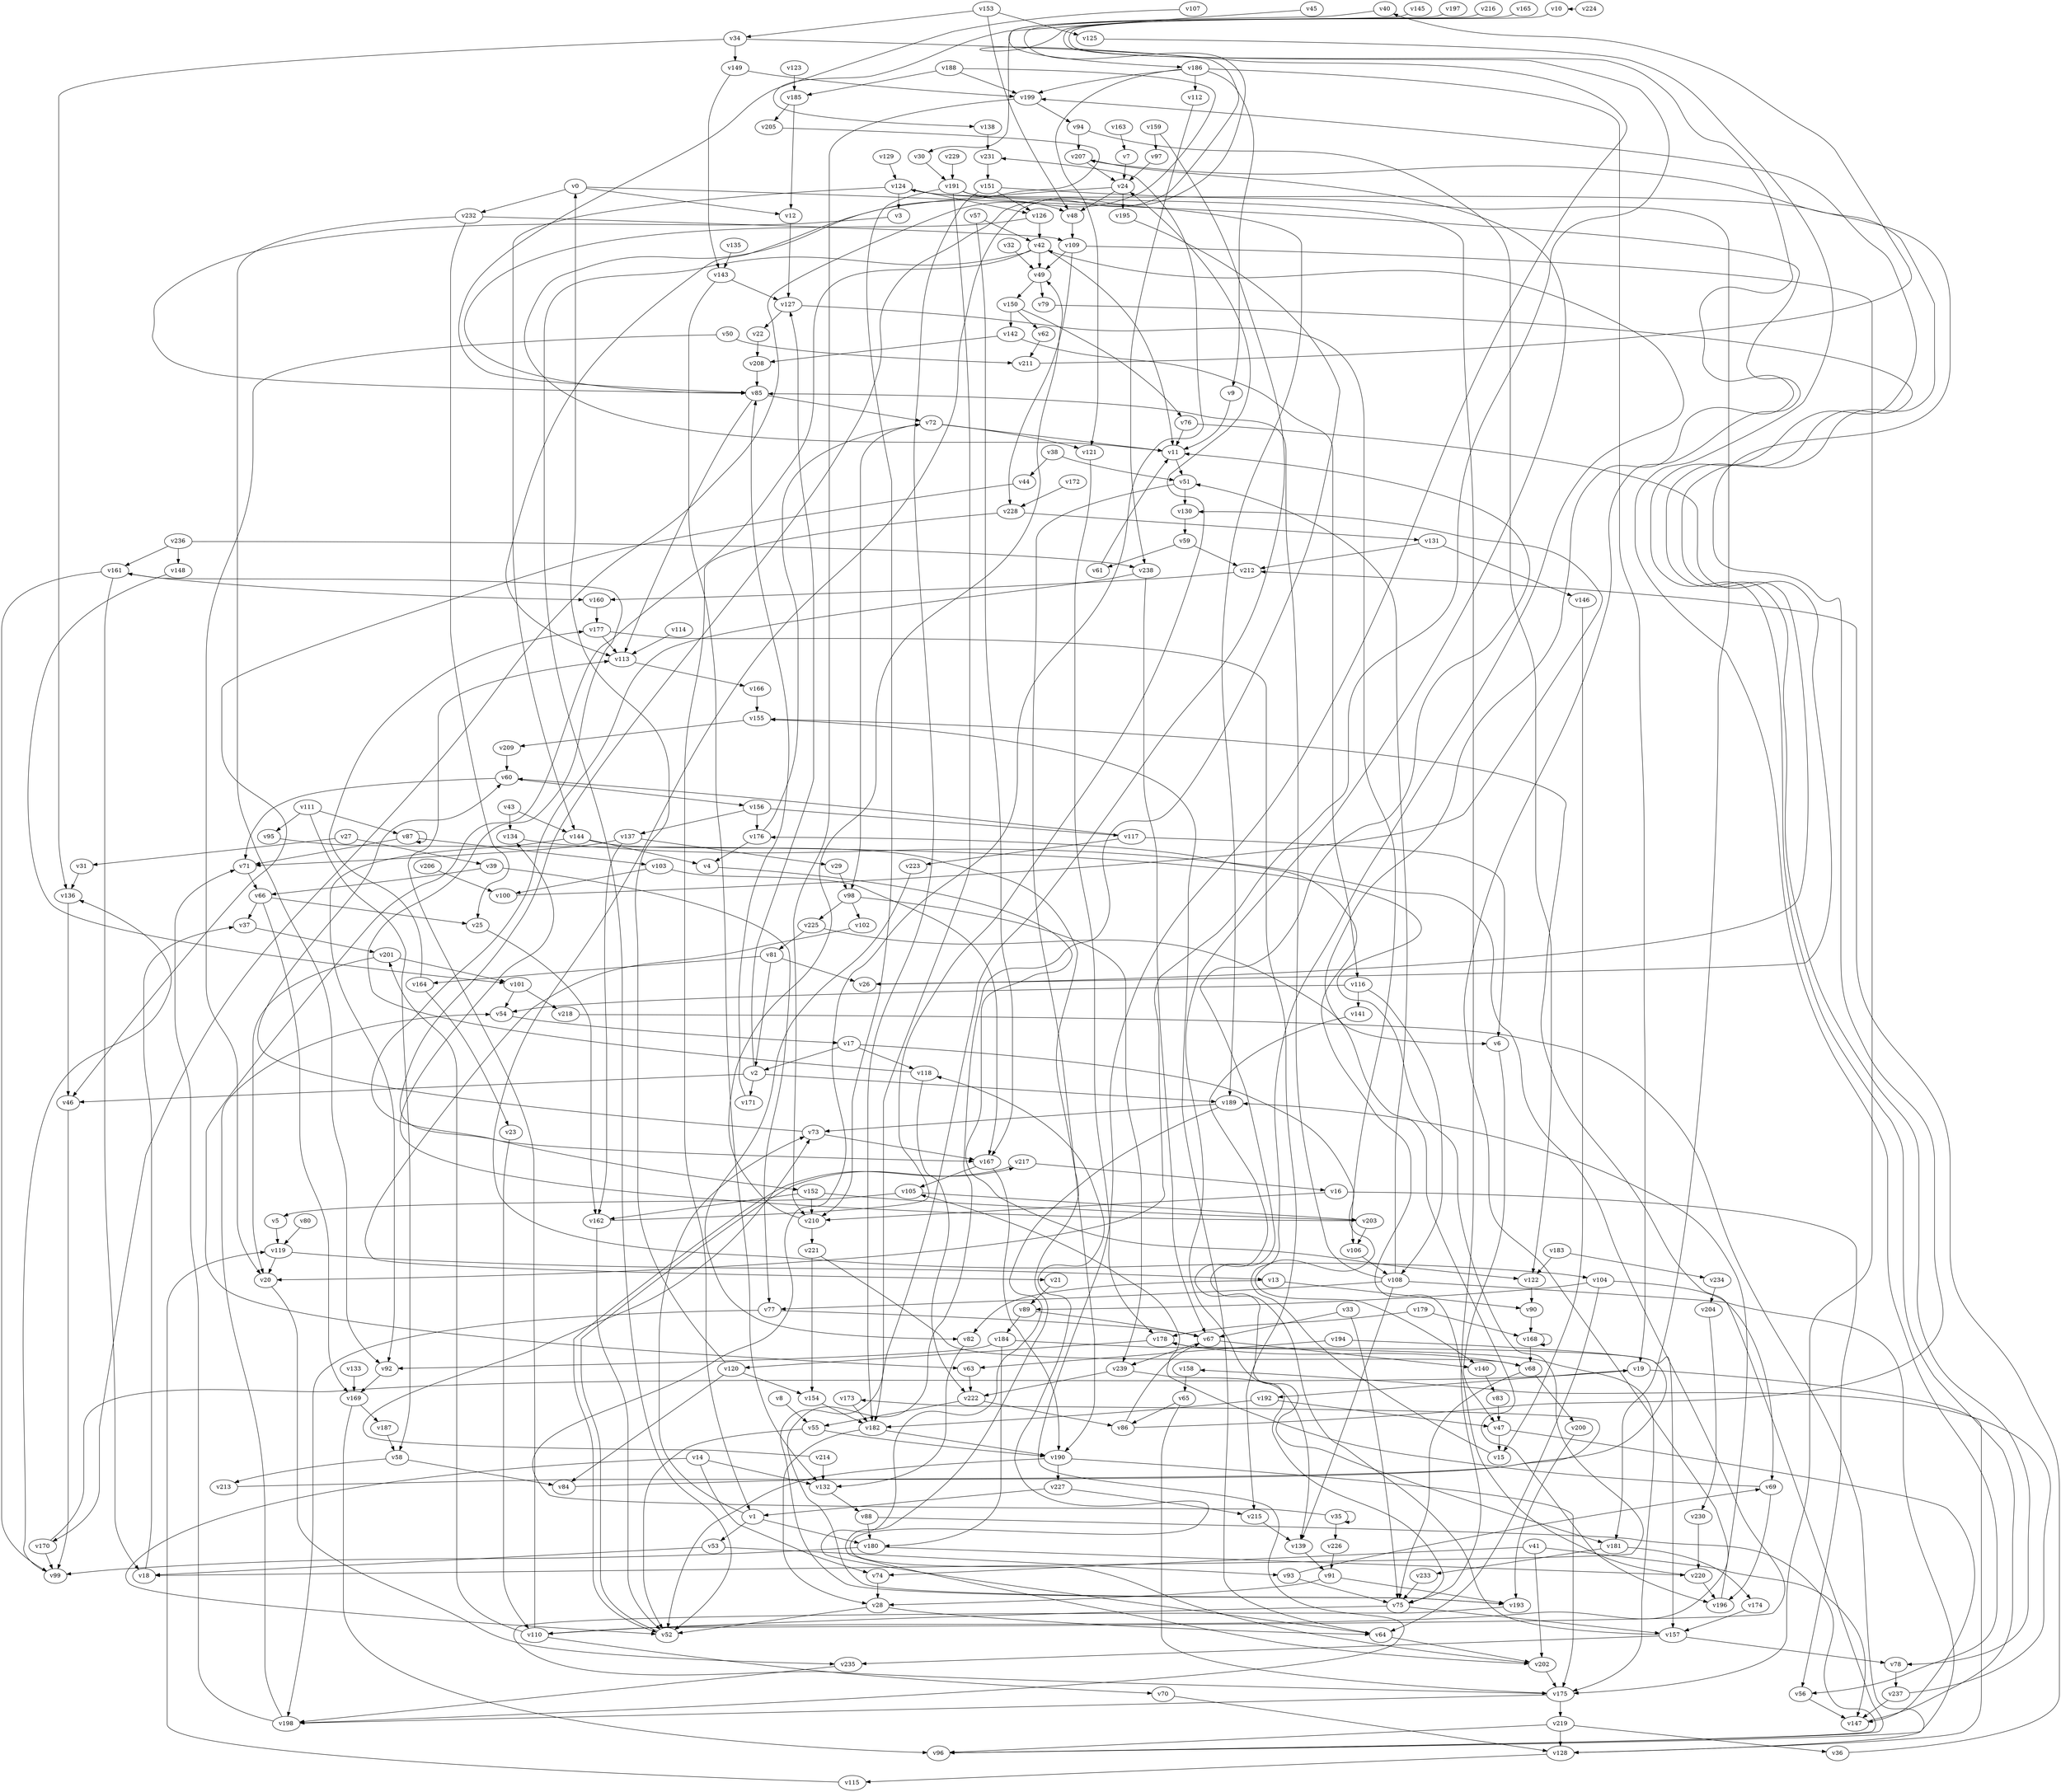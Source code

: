 // Benchmark game 358 - 240 vertices
// time_bound: 76
// targets: v184
digraph G {
    v0 [name="v0", player=1];
    v1 [name="v1", player=1];
    v2 [name="v2", player=1];
    v3 [name="v3", player=0];
    v4 [name="v4", player=0];
    v5 [name="v5", player=1];
    v6 [name="v6", player=0];
    v7 [name="v7", player=1];
    v8 [name="v8", player=1];
    v9 [name="v9", player=1];
    v10 [name="v10", player=1];
    v11 [name="v11", player=1];
    v12 [name="v12", player=1];
    v13 [name="v13", player=0];
    v14 [name="v14", player=1];
    v15 [name="v15", player=1];
    v16 [name="v16", player=1];
    v17 [name="v17", player=0];
    v18 [name="v18", player=0];
    v19 [name="v19", player=1];
    v20 [name="v20", player=1];
    v21 [name="v21", player=0];
    v22 [name="v22", player=0];
    v23 [name="v23", player=0];
    v24 [name="v24", player=0];
    v25 [name="v25", player=1];
    v26 [name="v26", player=0];
    v27 [name="v27", player=0];
    v28 [name="v28", player=0];
    v29 [name="v29", player=0];
    v30 [name="v30", player=1];
    v31 [name="v31", player=1];
    v32 [name="v32", player=0];
    v33 [name="v33", player=0];
    v34 [name="v34", player=0];
    v35 [name="v35", player=0];
    v36 [name="v36", player=0];
    v37 [name="v37", player=1];
    v38 [name="v38", player=1];
    v39 [name="v39", player=0];
    v40 [name="v40", player=0];
    v41 [name="v41", player=0];
    v42 [name="v42", player=0];
    v43 [name="v43", player=1];
    v44 [name="v44", player=0];
    v45 [name="v45", player=0];
    v46 [name="v46", player=1];
    v47 [name="v47", player=0];
    v48 [name="v48", player=1];
    v49 [name="v49", player=0];
    v50 [name="v50", player=1];
    v51 [name="v51", player=1];
    v52 [name="v52", player=0];
    v53 [name="v53", player=0];
    v54 [name="v54", player=1];
    v55 [name="v55", player=1];
    v56 [name="v56", player=1];
    v57 [name="v57", player=0];
    v58 [name="v58", player=0];
    v59 [name="v59", player=0];
    v60 [name="v60", player=1];
    v61 [name="v61", player=1];
    v62 [name="v62", player=0];
    v63 [name="v63", player=0];
    v64 [name="v64", player=1];
    v65 [name="v65", player=1];
    v66 [name="v66", player=0];
    v67 [name="v67", player=0];
    v68 [name="v68", player=1];
    v69 [name="v69", player=0];
    v70 [name="v70", player=1];
    v71 [name="v71", player=0];
    v72 [name="v72", player=0];
    v73 [name="v73", player=1];
    v74 [name="v74", player=1];
    v75 [name="v75", player=0];
    v76 [name="v76", player=0];
    v77 [name="v77", player=0];
    v78 [name="v78", player=0];
    v79 [name="v79", player=1];
    v80 [name="v80", player=0];
    v81 [name="v81", player=1];
    v82 [name="v82", player=1];
    v83 [name="v83", player=0];
    v84 [name="v84", player=0];
    v85 [name="v85", player=0];
    v86 [name="v86", player=1];
    v87 [name="v87", player=1];
    v88 [name="v88", player=0];
    v89 [name="v89", player=0];
    v90 [name="v90", player=1];
    v91 [name="v91", player=1];
    v92 [name="v92", player=1];
    v93 [name="v93", player=1];
    v94 [name="v94", player=0];
    v95 [name="v95", player=0];
    v96 [name="v96", player=1];
    v97 [name="v97", player=1];
    v98 [name="v98", player=0];
    v99 [name="v99", player=0];
    v100 [name="v100", player=1];
    v101 [name="v101", player=0];
    v102 [name="v102", player=0];
    v103 [name="v103", player=1];
    v104 [name="v104", player=0];
    v105 [name="v105", player=0];
    v106 [name="v106", player=0];
    v107 [name="v107", player=0];
    v108 [name="v108", player=1];
    v109 [name="v109", player=1];
    v110 [name="v110", player=0];
    v111 [name="v111", player=1];
    v112 [name="v112", player=1];
    v113 [name="v113", player=1];
    v114 [name="v114", player=1];
    v115 [name="v115", player=1];
    v116 [name="v116", player=1];
    v117 [name="v117", player=0];
    v118 [name="v118", player=0];
    v119 [name="v119", player=0];
    v120 [name="v120", player=1];
    v121 [name="v121", player=0];
    v122 [name="v122", player=0];
    v123 [name="v123", player=1];
    v124 [name="v124", player=0];
    v125 [name="v125", player=1];
    v126 [name="v126", player=0];
    v127 [name="v127", player=1];
    v128 [name="v128", player=1];
    v129 [name="v129", player=0];
    v130 [name="v130", player=1];
    v131 [name="v131", player=0];
    v132 [name="v132", player=0];
    v133 [name="v133", player=1];
    v134 [name="v134", player=1];
    v135 [name="v135", player=1];
    v136 [name="v136", player=1];
    v137 [name="v137", player=1];
    v138 [name="v138", player=0];
    v139 [name="v139", player=0];
    v140 [name="v140", player=1];
    v141 [name="v141", player=1];
    v142 [name="v142", player=0];
    v143 [name="v143", player=0];
    v144 [name="v144", player=1];
    v145 [name="v145", player=1];
    v146 [name="v146", player=1];
    v147 [name="v147", player=1];
    v148 [name="v148", player=0];
    v149 [name="v149", player=1];
    v150 [name="v150", player=1];
    v151 [name="v151", player=0];
    v152 [name="v152", player=0];
    v153 [name="v153", player=0];
    v154 [name="v154", player=0];
    v155 [name="v155", player=0];
    v156 [name="v156", player=0];
    v157 [name="v157", player=1];
    v158 [name="v158", player=1];
    v159 [name="v159", player=1];
    v160 [name="v160", player=0];
    v161 [name="v161", player=0];
    v162 [name="v162", player=0];
    v163 [name="v163", player=0];
    v164 [name="v164", player=1];
    v165 [name="v165", player=1];
    v166 [name="v166", player=1];
    v167 [name="v167", player=1];
    v168 [name="v168", player=1];
    v169 [name="v169", player=0];
    v170 [name="v170", player=0];
    v171 [name="v171", player=0];
    v172 [name="v172", player=0];
    v173 [name="v173", player=1];
    v174 [name="v174", player=0];
    v175 [name="v175", player=1];
    v176 [name="v176", player=1];
    v177 [name="v177", player=0];
    v178 [name="v178", player=1];
    v179 [name="v179", player=0];
    v180 [name="v180", player=1];
    v181 [name="v181", player=0];
    v182 [name="v182", player=0];
    v183 [name="v183", player=0];
    v184 [name="v184", player=0, target=1];
    v185 [name="v185", player=1];
    v186 [name="v186", player=0];
    v187 [name="v187", player=1];
    v188 [name="v188", player=1];
    v189 [name="v189", player=1];
    v190 [name="v190", player=1];
    v191 [name="v191", player=0];
    v192 [name="v192", player=0];
    v193 [name="v193", player=0];
    v194 [name="v194", player=1];
    v195 [name="v195", player=0];
    v196 [name="v196", player=0];
    v197 [name="v197", player=1];
    v198 [name="v198", player=1];
    v199 [name="v199", player=1];
    v200 [name="v200", player=1];
    v201 [name="v201", player=1];
    v202 [name="v202", player=1];
    v203 [name="v203", player=1];
    v204 [name="v204", player=1];
    v205 [name="v205", player=0];
    v206 [name="v206", player=1];
    v207 [name="v207", player=0];
    v208 [name="v208", player=0];
    v209 [name="v209", player=0];
    v210 [name="v210", player=1];
    v211 [name="v211", player=0];
    v212 [name="v212", player=1];
    v213 [name="v213", player=0];
    v214 [name="v214", player=1];
    v215 [name="v215", player=0];
    v216 [name="v216", player=0];
    v217 [name="v217", player=0];
    v218 [name="v218", player=1];
    v219 [name="v219", player=1];
    v220 [name="v220", player=1];
    v221 [name="v221", player=1];
    v222 [name="v222", player=0];
    v223 [name="v223", player=1];
    v224 [name="v224", player=1];
    v225 [name="v225", player=0];
    v226 [name="v226", player=0];
    v227 [name="v227", player=0];
    v228 [name="v228", player=0];
    v229 [name="v229", player=1];
    v230 [name="v230", player=0];
    v231 [name="v231", player=1];
    v232 [name="v232", player=1];
    v233 [name="v233", player=0];
    v234 [name="v234", player=1];
    v235 [name="v235", player=0];
    v236 [name="v236", player=1];
    v237 [name="v237", player=0];
    v238 [name="v238", player=1];
    v239 [name="v239", player=0];

    v0 -> v110 [constraint="t mod 5 == 1"];
    v1 -> v53;
    v2 -> v46;
    v3 -> v85 [constraint="t >= 3"];
    v4 -> v122 [constraint="t >= 3"];
    v5 -> v119;
    v6 -> v47;
    v7 -> v24;
    v8 -> v55;
    v9 -> v11;
    v10 -> v6 [constraint="t >= 4"];
    v11 -> v51;
    v12 -> v127;
    v13 -> v90;
    v14 -> v52 [constraint="t mod 2 == 0"];
    v15 -> v42 [constraint="t >= 5"];
    v16 -> v210;
    v17 -> v140 [constraint="t mod 2 == 0"];
    v18 -> v37;
    v19 -> v128;
    v20 -> v235;
    v21 -> v89;
    v22 -> v208;
    v23 -> v110;
    v24 -> v11 [constraint="t >= 5"];
    v25 -> v162;
    v26 -> v207 [constraint="t mod 4 == 3"];
    v27 -> v39;
    v28 -> v64;
    v29 -> v98;
    v30 -> v191;
    v31 -> v136;
    v32 -> v49;
    v33 -> v75;
    v34 -> v152 [constraint="t mod 4 == 3"];
    v35 -> v231 [constraint="t mod 5 == 0"];
    v36 -> v212;
    v37 -> v201;
    v38 -> v44;
    v39 -> v77;
    v40 -> v186 [constraint="t < 8"];
    v41 -> v147;
    v42 -> v63 [constraint="t >= 5"];
    v43 -> v134;
    v44 -> v46 [constraint="t < 11"];
    v45 -> v138 [constraint="t < 10"];
    v46 -> v99;
    v47 -> v147 [constraint="t >= 1"];
    v48 -> v109;
    v49 -> v150;
    v50 -> v211;
    v51 -> v190;
    v52 -> v217 [constraint="t < 11"];
    v53 -> v18;
    v54 -> v17;
    v55 -> v190;
    v56 -> v147;
    v57 -> v167;
    v58 -> v84;
    v59 -> v212;
    v60 -> v71;
    v61 -> v11;
    v62 -> v211;
    v63 -> v222;
    v64 -> v202;
    v65 -> v86;
    v66 -> v37;
    v67 -> v239;
    v68 -> v200;
    v69 -> v105 [constraint="t mod 4 == 3"];
    v70 -> v128;
    v71 -> v66;
    v72 -> v121;
    v73 -> v60 [constraint="t mod 5 == 2"];
    v74 -> v28;
    v75 -> v110;
    v76 -> v26 [constraint="t mod 5 == 3"];
    v77 -> v198;
    v78 -> v237;
    v79 -> v78 [constraint="t < 11"];
    v80 -> v119;
    v81 -> v164;
    v82 -> v132;
    v83 -> v47;
    v84 -> v178 [constraint="t < 10"];
    v85 -> v72;
    v86 -> v124 [constraint="t mod 5 == 4"];
    v87 -> v87 [constraint="t < 15"];
    v88 -> v96 [constraint="t mod 5 == 0"];
    v89 -> v184;
    v90 -> v168;
    v91 -> v28;
    v92 -> v169;
    v93 -> v69 [constraint="t < 14"];
    v94 -> v207;
    v95 -> v18 [constraint="t mod 4 == 3"];
    v96 -> v155 [constraint="t mod 2 == 1"];
    v97 -> v24;
    v98 -> v102;
    v99 -> v136 [constraint="t mod 5 == 3"];
    v100 -> v130 [constraint="t mod 4 == 0"];
    v101 -> v54;
    v102 -> v21 [constraint="t >= 2"];
    v103 -> v100;
    v104 -> v64;
    v105 -> v203;
    v106 -> v108;
    v107 -> v85 [constraint="t >= 5"];
    v108 -> v77;
    v109 -> v175;
    v110 -> v70;
    v111 -> v95;
    v112 -> v238;
    v113 -> v166;
    v114 -> v113;
    v115 -> v119;
    v116 -> v54;
    v117 -> v60 [constraint="t < 15"];
    v118 -> v161 [constraint="t < 14"];
    v119 -> v20;
    v120 -> v154;
    v121 -> v178;
    v122 -> v90;
    v123 -> v185;
    v124 -> v3;
    v125 -> v56 [constraint="t >= 2"];
    v126 -> v85 [constraint="t < 5"];
    v127 -> v106;
    v128 -> v115;
    v129 -> v124;
    v130 -> v59;
    v131 -> v212;
    v132 -> v88;
    v133 -> v169;
    v134 -> v110 [constraint="t >= 2"];
    v135 -> v143;
    v136 -> v46;
    v137 -> v71;
    v138 -> v231;
    v139 -> v91;
    v140 -> v83;
    v141 -> v181 [constraint="t >= 3"];
    v142 -> v208;
    v143 -> v132;
    v144 -> v202 [constraint="t < 9"];
    v145 -> v30 [constraint="t mod 3 == 0"];
    v146 -> v15;
    v147 -> v199 [constraint="t < 10"];
    v148 -> v101 [constraint="t >= 3"];
    v149 -> v143;
    v150 -> v142;
    v151 -> v181;
    v152 -> v162;
    v153 -> v34;
    v154 -> v182;
    v155 -> v209;
    v156 -> v176;
    v157 -> v11 [constraint="t mod 3 == 0"];
    v158 -> v65;
    v159 -> v193 [constraint="t < 11"];
    v160 -> v177;
    v161 -> v160;
    v162 -> v24 [constraint="t mod 5 == 0"];
    v163 -> v7;
    v164 -> v23;
    v165 -> v20 [constraint="t >= 1"];
    v166 -> v155;
    v167 -> v105;
    v168 -> v68;
    v169 -> v96;
    v170 -> v19 [constraint="t >= 2"];
    v171 -> v85;
    v172 -> v228;
    v173 -> v182;
    v174 -> v157;
    v175 -> v219;
    v176 -> v4;
    v177 -> v215;
    v178 -> v120;
    v179 -> v178;
    v180 -> v99;
    v181 -> v233;
    v182 -> v28;
    v183 -> v122;
    v184 -> v180;
    v185 -> v12;
    v186 -> v121;
    v187 -> v58;
    v188 -> v170 [constraint="t mod 4 == 0"];
    v189 -> v64 [constraint="t mod 4 == 3"];
    v190 -> v227;
    v191 -> v48;
    v192 -> v47;
    v193 -> v175 [constraint="t < 7"];
    v194 -> v63;
    v195 -> v193 [constraint="t >= 4"];
    v196 -> v189;
    v197 -> v104 [constraint="t mod 3 == 2"];
    v198 -> v71;
    v199 -> v94;
    v200 -> v193;
    v201 -> v101;
    v202 -> v118 [constraint="t mod 2 == 1"];
    v203 -> v134 [constraint="t < 13"];
    v204 -> v230;
    v205 -> v113 [constraint="t >= 1"];
    v206 -> v100;
    v207 -> v75 [constraint="t mod 4 == 1"];
    v208 -> v85;
    v209 -> v60;
    v210 -> v49 [constraint="t < 6"];
    v211 -> v40 [constraint="t < 5"];
    v212 -> v160;
    v213 -> v173 [constraint="t < 7"];
    v214 -> v73 [constraint="t >= 1"];
    v215 -> v139;
    v216 -> v198 [constraint="t mod 4 == 3"];
    v217 -> v52;
    v218 -> v96 [constraint="t < 6"];
    v219 -> v128;
    v220 -> v176 [constraint="t >= 4"];
    v221 -> v68 [constraint="t < 15"];
    v222 -> v86;
    v223 -> v82 [constraint="t mod 5 == 4"];
    v224 -> v10 [constraint="t >= 1"];
    v225 -> v196 [constraint="t < 6"];
    v226 -> v91;
    v227 -> v1;
    v228 -> v131;
    v229 -> v191;
    v230 -> v220;
    v231 -> v151;
    v232 -> v25;
    v233 -> v75;
    v234 -> v204;
    v235 -> v198 [constraint="t mod 5 == 1"];
    v236 -> v148;
    v237 -> v158 [constraint="t mod 5 == 4"];
    v238 -> v167 [constraint="t mod 2 == 1"];
    v239 -> v222;
    v41 -> v202;
    v35 -> v35;
    v126 -> v42;
    v64 -> v155;
    v221 -> v154;
    v181 -> v174;
    v19 -> v192;
    v35 -> v226;
    v236 -> v238;
    v66 -> v169;
    v186 -> v9;
    v69 -> v196;
    v214 -> v132;
    v81 -> v26;
    v117 -> v6;
    v55 -> v52;
    v109 -> v228;
    v190 -> v175;
    v75 -> v157;
    v185 -> v205;
    v189 -> v73;
    v227 -> v215;
    v186 -> v199;
    v180 -> v220;
    v43 -> v144;
    v34 -> v149;
    v164 -> v177;
    v156 -> v117;
    v127 -> v22;
    v47 -> v15;
    v17 -> v118;
    v237 -> v147;
    v86 -> v67;
    v150 -> v76;
    v59 -> v61;
    v72 -> v11;
    v51 -> v130;
    v176 -> v72;
    v24 -> v48;
    v1 -> v180;
    v24 -> v195;
    v76 -> v11;
    v239 -> v139;
    v16 -> v56;
    v184 -> v175;
    v91 -> v193;
    v151 -> v182;
    v150 -> v62;
    v152 -> v203;
    v182 -> v190;
    v162 -> v52;
    v203 -> v106;
    v13 -> v82;
    v66 -> v25;
    v184 -> v92;
    v236 -> v161;
    v98 -> v225;
    v67 -> v140;
    v220 -> v196;
    v170 -> v99;
    v34 -> v136;
    v232 -> v109;
    v85 -> v113;
    v94 -> v122;
    v191 -> v182;
    v41 -> v74;
    v225 -> v81;
    v219 -> v36;
    v144 -> v4;
    v87 -> v103;
    v14 -> v74;
    v111 -> v87;
    v156 -> v137;
    v198 -> v54;
    v89 -> v67;
    v161 -> v99;
    v105 -> v5;
    v42 -> v49;
    v177 -> v113;
    v17 -> v2;
    v210 -> v221;
    v2 -> v189;
    v124 -> v144;
    v108 -> v85;
    v101 -> v218;
    v65 -> v175;
    v118 -> v222;
    v2 -> v127;
    v98 -> v239;
    v0 -> v12;
    v159 -> v97;
    v168 -> v168;
    v191 -> v210;
    v49 -> v79;
    v149 -> v199;
    v39 -> v66;
    v199 -> v210;
    v201 -> v20;
    v116 -> v108;
    v192 -> v182;
    v137 -> v29;
    v73 -> v167;
    v217 -> v16;
    v202 -> v175;
    v81 -> v2;
    v169 -> v187;
    v186 -> v19;
    v191 -> v75;
    v68 -> v75;
    v33 -> v67;
    v110 -> v113;
    v116 -> v141;
    v120 -> v0;
    v207 -> v24;
    v137 -> v162;
    v87 -> v71;
    v120 -> v84;
    v124 -> v126;
    v124 -> v189;
    v131 -> v146;
    v88 -> v180;
    v161 -> v18;
    v42 -> v11;
    v14 -> v132;
    v151 -> v126;
    v238 -> v67;
    v142 -> v116;
    v93 -> v75;
    v28 -> v52;
    v27 -> v31;
    v108 -> v51;
    v232 -> v92;
    v104 -> v89;
    v178 -> v68;
    v77 -> v67;
    v157 -> v78;
    v144 -> v92;
    v157 -> v235;
    v108 -> v128;
    v104 -> v69;
    v179 -> v168;
    v110 -> v201;
    v188 -> v185;
    v119 -> v13;
    v219 -> v96;
    v194 -> v157;
    v111 -> v58;
    v1 -> v73;
    v60 -> v156;
    v175 -> v198;
    v50 -> v20;
    v0 -> v232;
    v188 -> v199;
    v58 -> v213;
    v186 -> v112;
    v53 -> v93;
    v167 -> v190;
    v190 -> v52;
    v109 -> v49;
    v152 -> v210;
    v42 -> v52;
    v153 -> v48;
    v108 -> v139;
    v228 -> v1;
    v72 -> v98;
    v103 -> v167;
    v143 -> v127;
    v57 -> v42;
    v183 -> v234;
    v153 -> v125;
    v117 -> v223;
    v2 -> v171;
    v222 -> v55;
    v38 -> v51;
}

